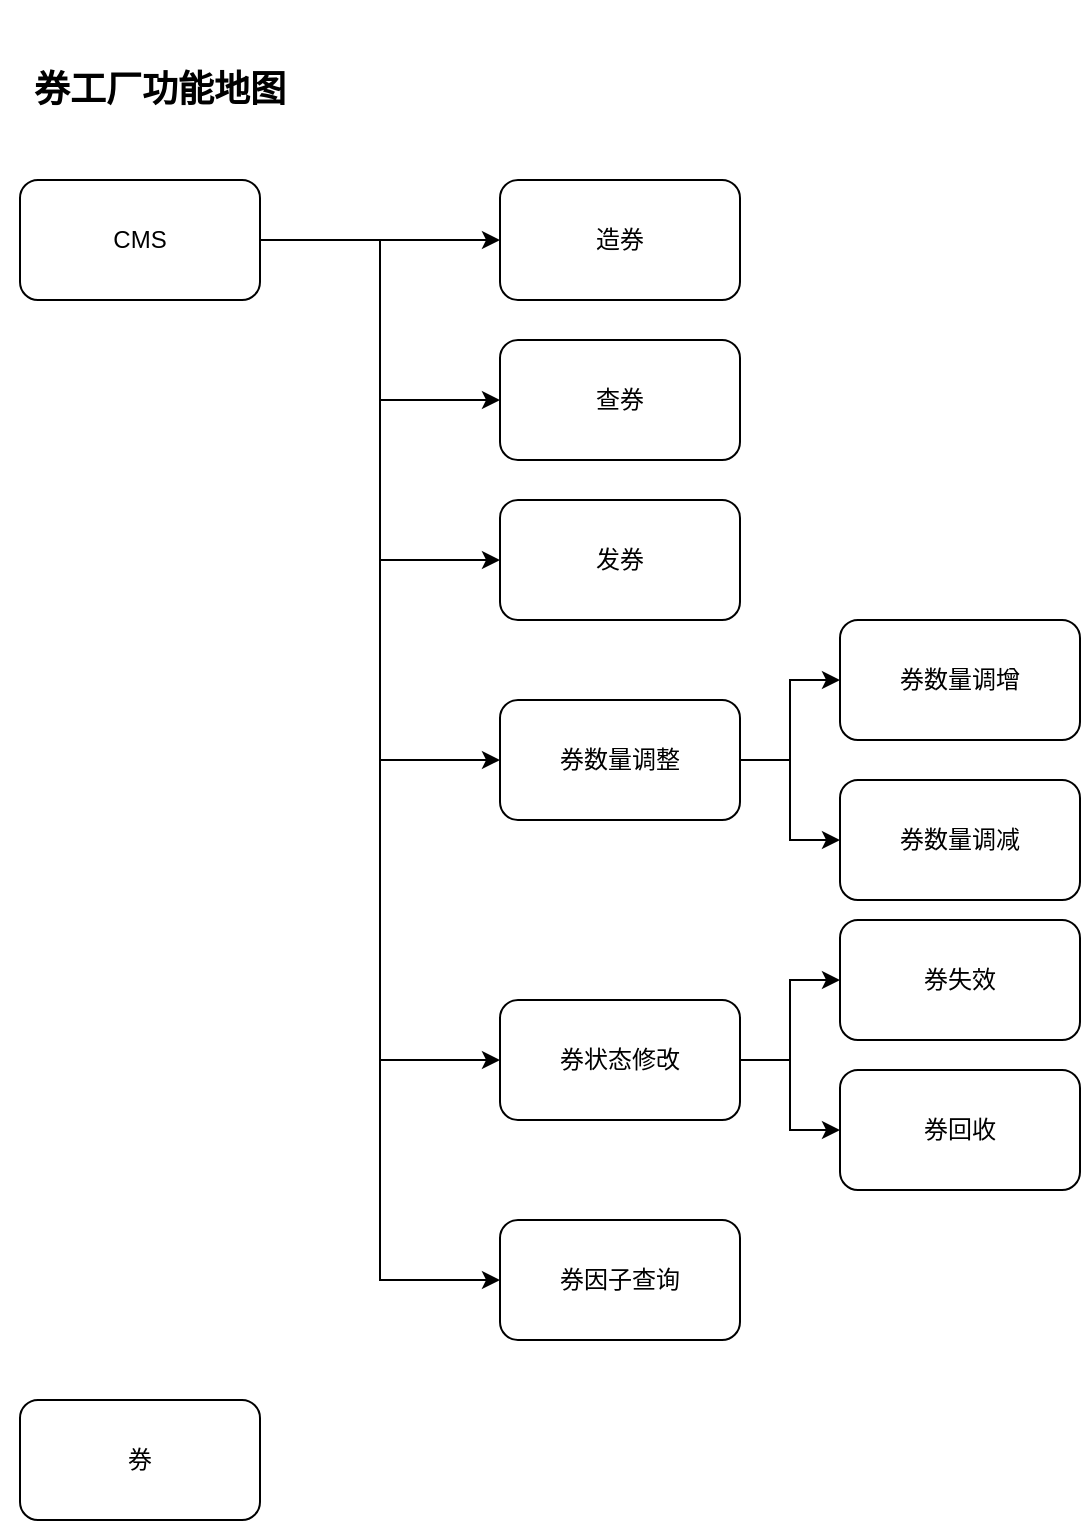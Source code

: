 <mxfile version="21.3.8" type="github">
  <diagram name="第 1 页" id="sAMFM_kAIzJIXbysXmXj">
    <mxGraphModel dx="1050" dy="485" grid="1" gridSize="10" guides="1" tooltips="1" connect="1" arrows="1" fold="1" page="1" pageScale="1" pageWidth="827" pageHeight="1169" math="0" shadow="0">
      <root>
        <mxCell id="0" />
        <mxCell id="1" parent="0" />
        <mxCell id="V7zckTCGArjimNkhpKVx-3" value="&lt;b&gt;&lt;font style=&quot;font-size: 18px;&quot;&gt;券工厂功能地图&lt;/font&gt;&lt;/b&gt;" style="text;html=1;strokeColor=none;fillColor=none;align=center;verticalAlign=middle;whiteSpace=wrap;rounded=0;" vertex="1" parent="1">
          <mxGeometry x="30" y="20" width="160" height="90" as="geometry" />
        </mxCell>
        <mxCell id="V7zckTCGArjimNkhpKVx-19" style="edgeStyle=orthogonalEdgeStyle;rounded=0;orthogonalLoop=1;jettySize=auto;html=1;" edge="1" parent="1" source="V7zckTCGArjimNkhpKVx-4" target="V7zckTCGArjimNkhpKVx-5">
          <mxGeometry relative="1" as="geometry" />
        </mxCell>
        <mxCell id="V7zckTCGArjimNkhpKVx-20" style="edgeStyle=orthogonalEdgeStyle;rounded=0;orthogonalLoop=1;jettySize=auto;html=1;entryX=0;entryY=0.5;entryDx=0;entryDy=0;" edge="1" parent="1" source="V7zckTCGArjimNkhpKVx-4" target="V7zckTCGArjimNkhpKVx-6">
          <mxGeometry relative="1" as="geometry" />
        </mxCell>
        <mxCell id="V7zckTCGArjimNkhpKVx-21" style="edgeStyle=orthogonalEdgeStyle;rounded=0;orthogonalLoop=1;jettySize=auto;html=1;entryX=0;entryY=0.5;entryDx=0;entryDy=0;" edge="1" parent="1" source="V7zckTCGArjimNkhpKVx-4" target="V7zckTCGArjimNkhpKVx-7">
          <mxGeometry relative="1" as="geometry" />
        </mxCell>
        <mxCell id="V7zckTCGArjimNkhpKVx-22" style="edgeStyle=orthogonalEdgeStyle;rounded=0;orthogonalLoop=1;jettySize=auto;html=1;entryX=0;entryY=0.5;entryDx=0;entryDy=0;" edge="1" parent="1" source="V7zckTCGArjimNkhpKVx-4" target="V7zckTCGArjimNkhpKVx-8">
          <mxGeometry relative="1" as="geometry" />
        </mxCell>
        <mxCell id="V7zckTCGArjimNkhpKVx-23" style="edgeStyle=orthogonalEdgeStyle;rounded=0;orthogonalLoop=1;jettySize=auto;html=1;entryX=0;entryY=0.5;entryDx=0;entryDy=0;" edge="1" parent="1" source="V7zckTCGArjimNkhpKVx-4" target="V7zckTCGArjimNkhpKVx-13">
          <mxGeometry relative="1" as="geometry" />
        </mxCell>
        <mxCell id="V7zckTCGArjimNkhpKVx-24" style="edgeStyle=orthogonalEdgeStyle;rounded=0;orthogonalLoop=1;jettySize=auto;html=1;entryX=0;entryY=0.5;entryDx=0;entryDy=0;" edge="1" parent="1" source="V7zckTCGArjimNkhpKVx-4" target="V7zckTCGArjimNkhpKVx-18">
          <mxGeometry relative="1" as="geometry" />
        </mxCell>
        <mxCell id="V7zckTCGArjimNkhpKVx-4" value="CMS" style="rounded=1;whiteSpace=wrap;html=1;" vertex="1" parent="1">
          <mxGeometry x="40" y="110" width="120" height="60" as="geometry" />
        </mxCell>
        <mxCell id="V7zckTCGArjimNkhpKVx-5" value="造券" style="rounded=1;whiteSpace=wrap;html=1;" vertex="1" parent="1">
          <mxGeometry x="280" y="110" width="120" height="60" as="geometry" />
        </mxCell>
        <mxCell id="V7zckTCGArjimNkhpKVx-6" value="查券" style="rounded=1;whiteSpace=wrap;html=1;" vertex="1" parent="1">
          <mxGeometry x="280" y="190" width="120" height="60" as="geometry" />
        </mxCell>
        <mxCell id="V7zckTCGArjimNkhpKVx-7" value="发券" style="rounded=1;whiteSpace=wrap;html=1;" vertex="1" parent="1">
          <mxGeometry x="280" y="270" width="120" height="60" as="geometry" />
        </mxCell>
        <mxCell id="V7zckTCGArjimNkhpKVx-11" style="edgeStyle=orthogonalEdgeStyle;rounded=0;orthogonalLoop=1;jettySize=auto;html=1;" edge="1" parent="1" source="V7zckTCGArjimNkhpKVx-8" target="V7zckTCGArjimNkhpKVx-9">
          <mxGeometry relative="1" as="geometry" />
        </mxCell>
        <mxCell id="V7zckTCGArjimNkhpKVx-12" style="edgeStyle=orthogonalEdgeStyle;rounded=0;orthogonalLoop=1;jettySize=auto;html=1;" edge="1" parent="1" source="V7zckTCGArjimNkhpKVx-8" target="V7zckTCGArjimNkhpKVx-10">
          <mxGeometry relative="1" as="geometry" />
        </mxCell>
        <mxCell id="V7zckTCGArjimNkhpKVx-8" value="券数量调整" style="rounded=1;whiteSpace=wrap;html=1;" vertex="1" parent="1">
          <mxGeometry x="280" y="370" width="120" height="60" as="geometry" />
        </mxCell>
        <mxCell id="V7zckTCGArjimNkhpKVx-9" value="券数量调增" style="rounded=1;whiteSpace=wrap;html=1;" vertex="1" parent="1">
          <mxGeometry x="450" y="330" width="120" height="60" as="geometry" />
        </mxCell>
        <mxCell id="V7zckTCGArjimNkhpKVx-10" value="券数量调减" style="rounded=1;whiteSpace=wrap;html=1;" vertex="1" parent="1">
          <mxGeometry x="450" y="410" width="120" height="60" as="geometry" />
        </mxCell>
        <mxCell id="V7zckTCGArjimNkhpKVx-16" style="edgeStyle=orthogonalEdgeStyle;rounded=0;orthogonalLoop=1;jettySize=auto;html=1;" edge="1" parent="1" source="V7zckTCGArjimNkhpKVx-13" target="V7zckTCGArjimNkhpKVx-14">
          <mxGeometry relative="1" as="geometry" />
        </mxCell>
        <mxCell id="V7zckTCGArjimNkhpKVx-17" style="edgeStyle=orthogonalEdgeStyle;rounded=0;orthogonalLoop=1;jettySize=auto;html=1;" edge="1" parent="1" source="V7zckTCGArjimNkhpKVx-13" target="V7zckTCGArjimNkhpKVx-15">
          <mxGeometry relative="1" as="geometry" />
        </mxCell>
        <mxCell id="V7zckTCGArjimNkhpKVx-13" value="券状态修改" style="rounded=1;whiteSpace=wrap;html=1;" vertex="1" parent="1">
          <mxGeometry x="280" y="520" width="120" height="60" as="geometry" />
        </mxCell>
        <mxCell id="V7zckTCGArjimNkhpKVx-14" value="券失效" style="rounded=1;whiteSpace=wrap;html=1;" vertex="1" parent="1">
          <mxGeometry x="450" y="480" width="120" height="60" as="geometry" />
        </mxCell>
        <mxCell id="V7zckTCGArjimNkhpKVx-15" value="券回收" style="rounded=1;whiteSpace=wrap;html=1;" vertex="1" parent="1">
          <mxGeometry x="450" y="555" width="120" height="60" as="geometry" />
        </mxCell>
        <mxCell id="V7zckTCGArjimNkhpKVx-18" value="券因子查询" style="rounded=1;whiteSpace=wrap;html=1;" vertex="1" parent="1">
          <mxGeometry x="280" y="630" width="120" height="60" as="geometry" />
        </mxCell>
        <mxCell id="V7zckTCGArjimNkhpKVx-25" value="券" style="rounded=1;whiteSpace=wrap;html=1;" vertex="1" parent="1">
          <mxGeometry x="40" y="720" width="120" height="60" as="geometry" />
        </mxCell>
      </root>
    </mxGraphModel>
  </diagram>
</mxfile>
